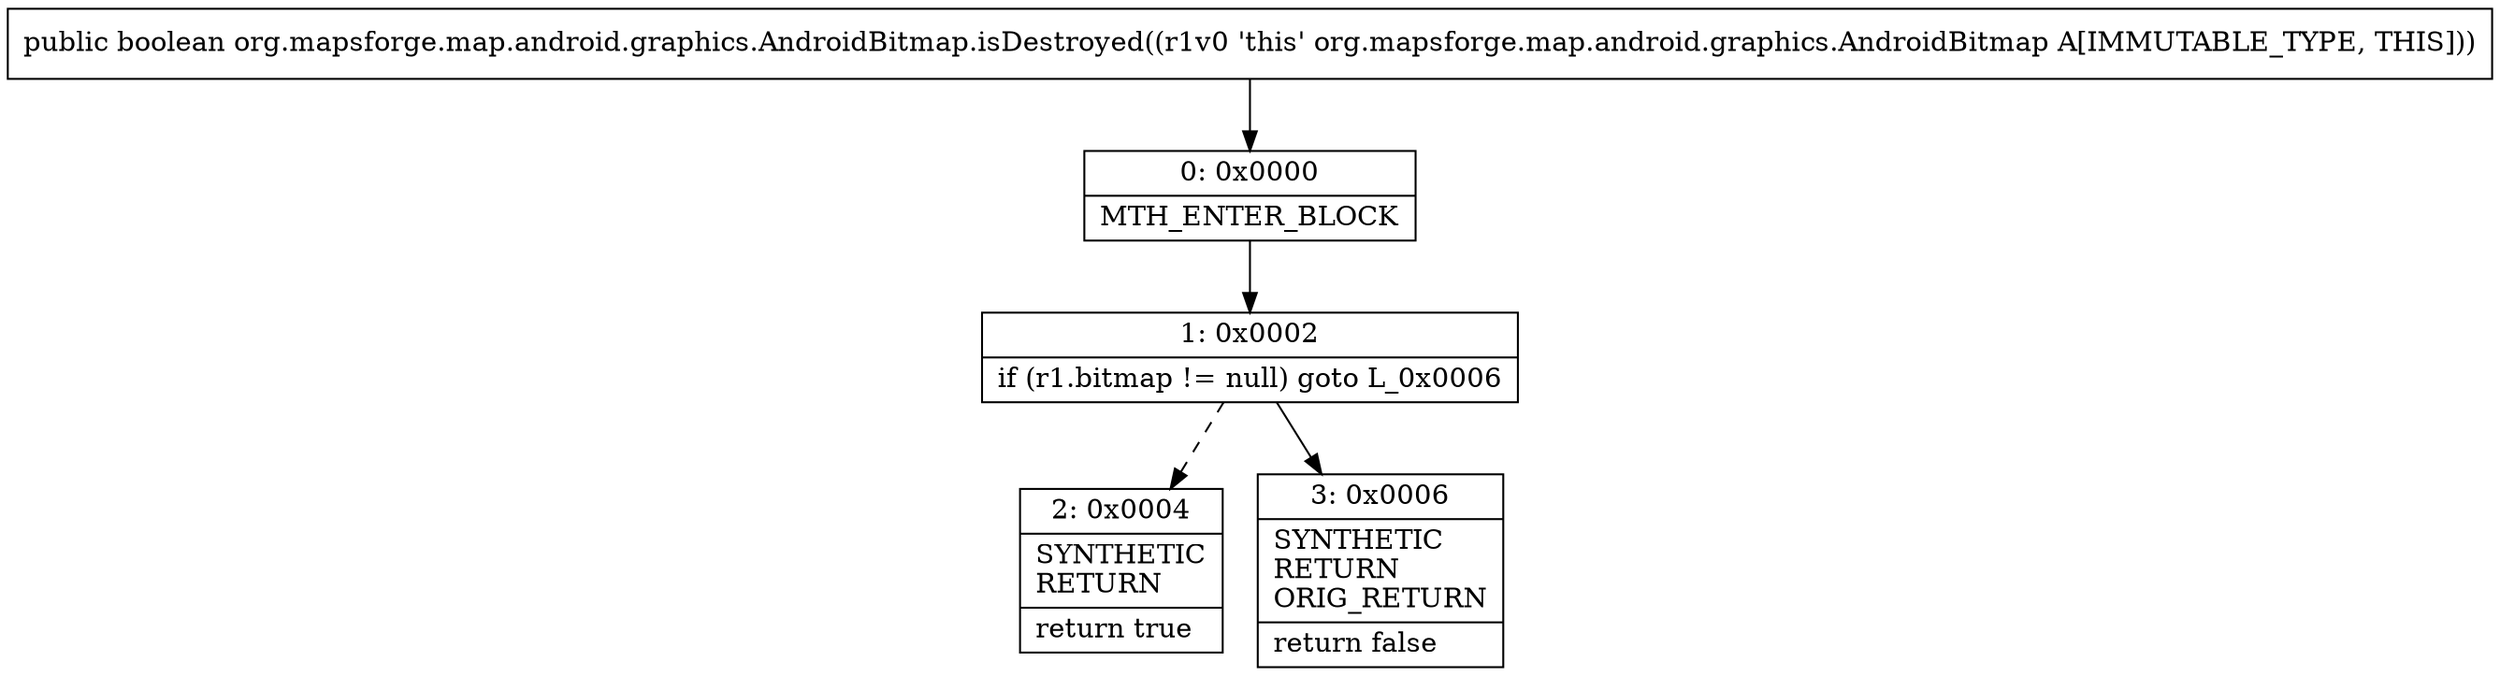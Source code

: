 digraph "CFG fororg.mapsforge.map.android.graphics.AndroidBitmap.isDestroyed()Z" {
Node_0 [shape=record,label="{0\:\ 0x0000|MTH_ENTER_BLOCK\l}"];
Node_1 [shape=record,label="{1\:\ 0x0002|if (r1.bitmap != null) goto L_0x0006\l}"];
Node_2 [shape=record,label="{2\:\ 0x0004|SYNTHETIC\lRETURN\l|return true\l}"];
Node_3 [shape=record,label="{3\:\ 0x0006|SYNTHETIC\lRETURN\lORIG_RETURN\l|return false\l}"];
MethodNode[shape=record,label="{public boolean org.mapsforge.map.android.graphics.AndroidBitmap.isDestroyed((r1v0 'this' org.mapsforge.map.android.graphics.AndroidBitmap A[IMMUTABLE_TYPE, THIS])) }"];
MethodNode -> Node_0;
Node_0 -> Node_1;
Node_1 -> Node_2[style=dashed];
Node_1 -> Node_3;
}

